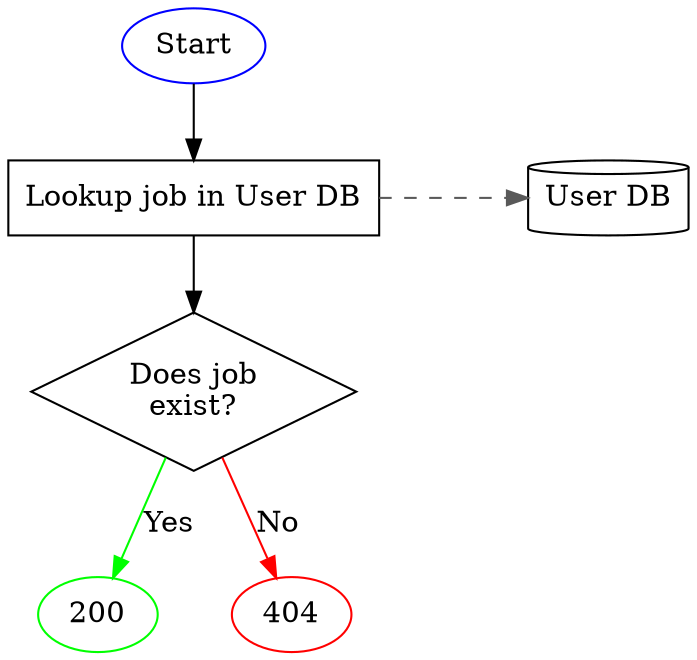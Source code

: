 digraph {
  graph [nodesep=0.5]

  #
  # Node Definitions
  #

  # Ends
  {
    start [label=Start, color=blue]
    200 [color=green]
    404 [color=red]
  }

  # Databases
  {
    node [shape=cylinder]
    oracle [label="User DB"]
  }

  # Process
  {
    node [shape=rectangle]
    lookupJob [label="Lookup job in User DB"]
  }

  # Decisions
  {
    node [shape=diamond]
    doesJobExist [label="Does job\nexist?"]
  }

  #
  # Edge Definitions
  #

  # Process
  {
    start        -> lookupJob
    lookupJob    -> doesJobExist
    doesJobExist -> 404 [label="No", color=red]
    doesJobExist -> 200 [label="Yes", color=green]
  }

  # Dependencies
  {
    edge [constraint=false, color=gray35, style=dashed]
    lookupJob -> oracle
  }

  #
  # Positioning
  #

  { rank=same; lookupJob; oracle }

}